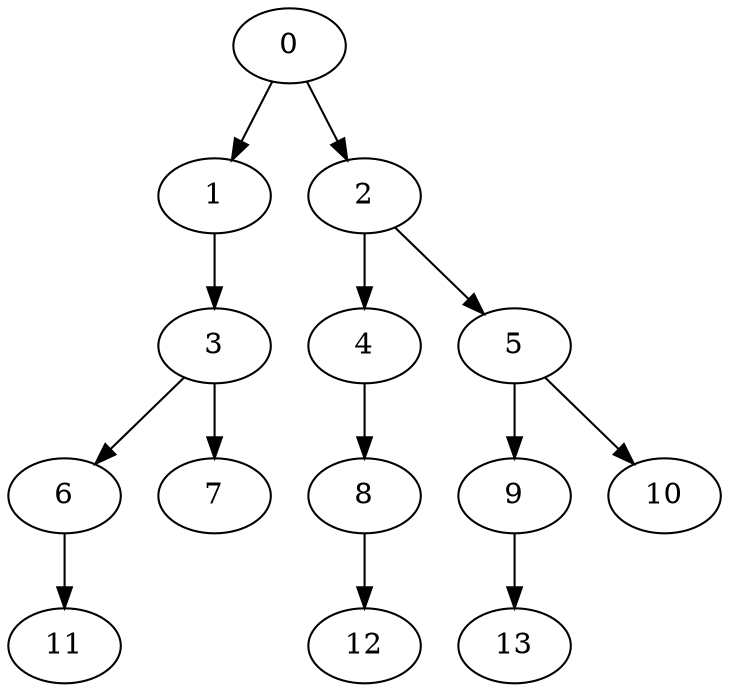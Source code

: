 digraph {
  0 -> 1 ["action" = 0]
  0 -> 2 ["action" = 0]
  1 -> 3 ["action" = 1]
  2 -> 4 ["action" = 1]
  2 -> 5 ["action" = 1]
  3 -> 6 ["action" = 2]
  3 -> 7 ["action" = 2]
  4 -> 8 ["action" = 2]
  5 -> 9 ["action" = 2]
  5 -> 10 ["action" = 2]
  6 -> 11 ["action" = 3]
  8 -> 12 ["action" = 3]
  9 -> 13 ["action" = 3]
}